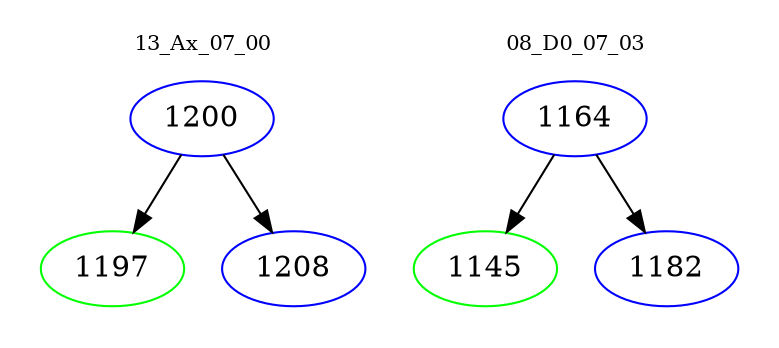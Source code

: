 digraph{
subgraph cluster_0 {
color = white
label = "13_Ax_07_00";
fontsize=10;
T0_1200 [label="1200", color="blue"]
T0_1200 -> T0_1197 [color="black"]
T0_1197 [label="1197", color="green"]
T0_1200 -> T0_1208 [color="black"]
T0_1208 [label="1208", color="blue"]
}
subgraph cluster_1 {
color = white
label = "08_D0_07_03";
fontsize=10;
T1_1164 [label="1164", color="blue"]
T1_1164 -> T1_1145 [color="black"]
T1_1145 [label="1145", color="green"]
T1_1164 -> T1_1182 [color="black"]
T1_1182 [label="1182", color="blue"]
}
}
